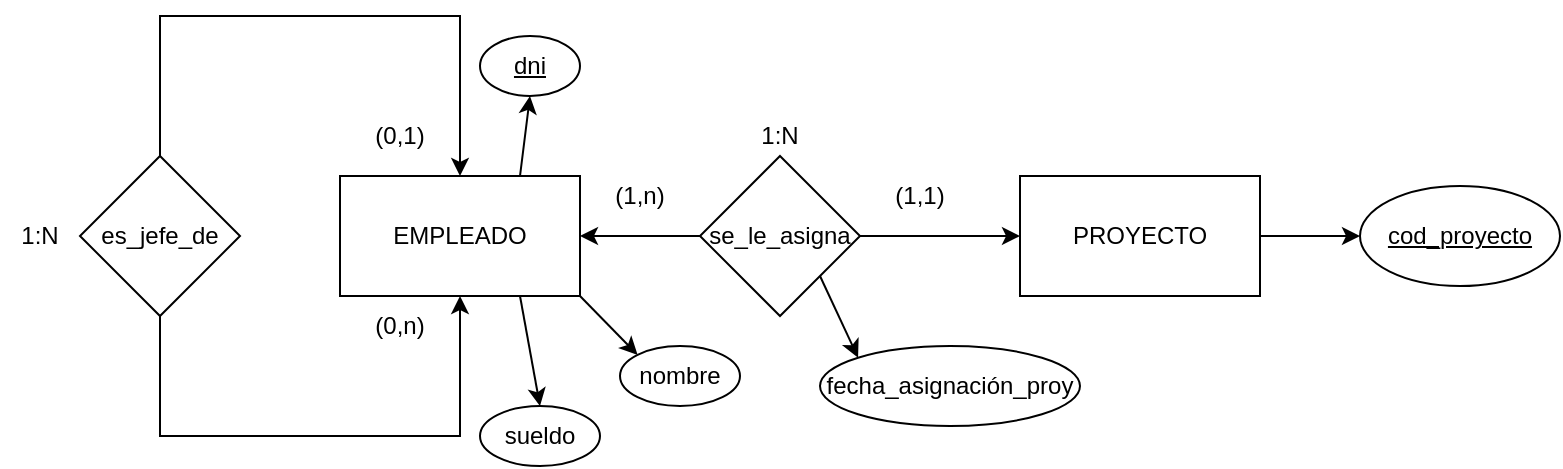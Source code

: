 <mxfile version="13.8.1" type="device"><diagram id="3Z-93IsC7EyJF_s9rUoQ" name="Page-1"><mxGraphModel dx="1038" dy="548" grid="1" gridSize="10" guides="1" tooltips="1" connect="1" arrows="1" fold="1" page="1" pageScale="1" pageWidth="827" pageHeight="1169" math="0" shadow="0"><root><mxCell id="0"/><mxCell id="1" parent="0"/><mxCell id="hGQYYjlp1CMou481D5m--1" value="PROYECTO" style="rounded=0;whiteSpace=wrap;html=1;" vertex="1" parent="1"><mxGeometry x="540" y="240" width="120" height="60" as="geometry"/></mxCell><mxCell id="hGQYYjlp1CMou481D5m--2" value="EMPLEADO" style="rounded=0;whiteSpace=wrap;html=1;" vertex="1" parent="1"><mxGeometry x="200" y="240" width="120" height="60" as="geometry"/></mxCell><mxCell id="hGQYYjlp1CMou481D5m--3" value="se_le_asigna" style="rhombus;whiteSpace=wrap;html=1;" vertex="1" parent="1"><mxGeometry x="380" y="230" width="80" height="80" as="geometry"/></mxCell><mxCell id="hGQYYjlp1CMou481D5m--4" value="" style="endArrow=classic;html=1;exitX=1;exitY=0.5;exitDx=0;exitDy=0;entryX=0;entryY=0.5;entryDx=0;entryDy=0;" edge="1" parent="1" source="hGQYYjlp1CMou481D5m--3" target="hGQYYjlp1CMou481D5m--1"><mxGeometry width="50" height="50" relative="1" as="geometry"><mxPoint x="390" y="310" as="sourcePoint"/><mxPoint x="520" y="240" as="targetPoint"/></mxGeometry></mxCell><mxCell id="hGQYYjlp1CMou481D5m--5" value="" style="endArrow=classic;html=1;exitX=0;exitY=0.5;exitDx=0;exitDy=0;entryX=1;entryY=0.5;entryDx=0;entryDy=0;" edge="1" parent="1" source="hGQYYjlp1CMou481D5m--3" target="hGQYYjlp1CMou481D5m--2"><mxGeometry width="50" height="50" relative="1" as="geometry"><mxPoint x="390" y="310" as="sourcePoint"/><mxPoint x="440" y="260" as="targetPoint"/></mxGeometry></mxCell><mxCell id="hGQYYjlp1CMou481D5m--8" style="edgeStyle=orthogonalEdgeStyle;rounded=0;orthogonalLoop=1;jettySize=auto;html=1;exitX=0.5;exitY=1;exitDx=0;exitDy=0;entryX=0.5;entryY=1;entryDx=0;entryDy=0;" edge="1" parent="1" source="hGQYYjlp1CMou481D5m--6" target="hGQYYjlp1CMou481D5m--2"><mxGeometry relative="1" as="geometry"><mxPoint x="260" y="360" as="targetPoint"/><Array as="points"><mxPoint x="110" y="370"/><mxPoint x="260" y="370"/></Array></mxGeometry></mxCell><mxCell id="hGQYYjlp1CMou481D5m--11" style="edgeStyle=orthogonalEdgeStyle;rounded=0;orthogonalLoop=1;jettySize=auto;html=1;exitX=0.5;exitY=0;exitDx=0;exitDy=0;entryX=0.5;entryY=0;entryDx=0;entryDy=0;" edge="1" parent="1" source="hGQYYjlp1CMou481D5m--6" target="hGQYYjlp1CMou481D5m--2"><mxGeometry relative="1" as="geometry"><Array as="points"><mxPoint x="110" y="160"/><mxPoint x="260" y="160"/></Array></mxGeometry></mxCell><mxCell id="hGQYYjlp1CMou481D5m--6" value="es_jefe_de" style="rhombus;whiteSpace=wrap;html=1;" vertex="1" parent="1"><mxGeometry x="70" y="230" width="80" height="80" as="geometry"/></mxCell><mxCell id="hGQYYjlp1CMou481D5m--12" value="&lt;u&gt;dni&lt;/u&gt;" style="ellipse;whiteSpace=wrap;html=1;" vertex="1" parent="1"><mxGeometry x="270" y="170" width="50" height="30" as="geometry"/></mxCell><mxCell id="hGQYYjlp1CMou481D5m--13" value="nombre" style="ellipse;whiteSpace=wrap;html=1;" vertex="1" parent="1"><mxGeometry x="340" y="325" width="60" height="30" as="geometry"/></mxCell><mxCell id="hGQYYjlp1CMou481D5m--14" value="sueldo" style="ellipse;whiteSpace=wrap;html=1;" vertex="1" parent="1"><mxGeometry x="270" y="355" width="60" height="30" as="geometry"/></mxCell><mxCell id="hGQYYjlp1CMou481D5m--15" value="" style="endArrow=classic;html=1;exitX=0.75;exitY=0;exitDx=0;exitDy=0;entryX=0.5;entryY=1;entryDx=0;entryDy=0;" edge="1" parent="1" source="hGQYYjlp1CMou481D5m--2" target="hGQYYjlp1CMou481D5m--12"><mxGeometry width="50" height="50" relative="1" as="geometry"><mxPoint x="390" y="310" as="sourcePoint"/><mxPoint x="440" y="260" as="targetPoint"/></mxGeometry></mxCell><mxCell id="hGQYYjlp1CMou481D5m--16" value="" style="endArrow=classic;html=1;exitX=1;exitY=1;exitDx=0;exitDy=0;entryX=0;entryY=0;entryDx=0;entryDy=0;" edge="1" parent="1" source="hGQYYjlp1CMou481D5m--2" target="hGQYYjlp1CMou481D5m--13"><mxGeometry width="50" height="50" relative="1" as="geometry"><mxPoint x="390" y="310" as="sourcePoint"/><mxPoint x="440" y="260" as="targetPoint"/></mxGeometry></mxCell><mxCell id="hGQYYjlp1CMou481D5m--17" value="" style="endArrow=classic;html=1;exitX=0.75;exitY=1;exitDx=0;exitDy=0;entryX=0.5;entryY=0;entryDx=0;entryDy=0;" edge="1" parent="1" source="hGQYYjlp1CMou481D5m--2" target="hGQYYjlp1CMou481D5m--14"><mxGeometry width="50" height="50" relative="1" as="geometry"><mxPoint x="390" y="310" as="sourcePoint"/><mxPoint x="440" y="260" as="targetPoint"/></mxGeometry></mxCell><mxCell id="hGQYYjlp1CMou481D5m--18" value="(0,n)" style="text;html=1;strokeColor=none;fillColor=none;align=center;verticalAlign=middle;whiteSpace=wrap;rounded=0;" vertex="1" parent="1"><mxGeometry x="210" y="305" width="40" height="20" as="geometry"/></mxCell><mxCell id="hGQYYjlp1CMou481D5m--19" value="(0,1)" style="text;html=1;strokeColor=none;fillColor=none;align=center;verticalAlign=middle;whiteSpace=wrap;rounded=0;" vertex="1" parent="1"><mxGeometry x="210" y="210" width="40" height="20" as="geometry"/></mxCell><mxCell id="hGQYYjlp1CMou481D5m--20" value="1:N" style="text;html=1;strokeColor=none;fillColor=none;align=center;verticalAlign=middle;whiteSpace=wrap;rounded=0;" vertex="1" parent="1"><mxGeometry x="30" y="260" width="40" height="20" as="geometry"/></mxCell><mxCell id="hGQYYjlp1CMou481D5m--21" value="(1,1)" style="text;html=1;strokeColor=none;fillColor=none;align=center;verticalAlign=middle;whiteSpace=wrap;rounded=0;" vertex="1" parent="1"><mxGeometry x="470" y="240" width="40" height="20" as="geometry"/></mxCell><mxCell id="hGQYYjlp1CMou481D5m--22" value="(1,n)" style="text;html=1;strokeColor=none;fillColor=none;align=center;verticalAlign=middle;whiteSpace=wrap;rounded=0;" vertex="1" parent="1"><mxGeometry x="330" y="240" width="40" height="20" as="geometry"/></mxCell><mxCell id="hGQYYjlp1CMou481D5m--23" value="1:N" style="text;html=1;strokeColor=none;fillColor=none;align=center;verticalAlign=middle;whiteSpace=wrap;rounded=0;" vertex="1" parent="1"><mxGeometry x="400" y="210" width="40" height="20" as="geometry"/></mxCell><mxCell id="hGQYYjlp1CMou481D5m--24" value="fecha_asignación_proy" style="ellipse;whiteSpace=wrap;html=1;" vertex="1" parent="1"><mxGeometry x="440" y="325" width="130" height="40" as="geometry"/></mxCell><mxCell id="hGQYYjlp1CMou481D5m--25" value="" style="endArrow=classic;html=1;exitX=1;exitY=1;exitDx=0;exitDy=0;entryX=0;entryY=0;entryDx=0;entryDy=0;" edge="1" parent="1" source="hGQYYjlp1CMou481D5m--3" target="hGQYYjlp1CMou481D5m--24"><mxGeometry width="50" height="50" relative="1" as="geometry"><mxPoint x="390" y="310" as="sourcePoint"/><mxPoint x="440" y="260" as="targetPoint"/></mxGeometry></mxCell><mxCell id="hGQYYjlp1CMou481D5m--27" value="" style="endArrow=classic;html=1;exitX=1;exitY=0.5;exitDx=0;exitDy=0;entryX=0;entryY=0.5;entryDx=0;entryDy=0;" edge="1" parent="1" source="hGQYYjlp1CMou481D5m--1" target="hGQYYjlp1CMou481D5m--29"><mxGeometry width="50" height="50" relative="1" as="geometry"><mxPoint x="390" y="310" as="sourcePoint"/><mxPoint x="730" y="270" as="targetPoint"/></mxGeometry></mxCell><mxCell id="hGQYYjlp1CMou481D5m--29" value="&lt;u&gt;cod_proyecto&lt;/u&gt;" style="ellipse;whiteSpace=wrap;html=1;" vertex="1" parent="1"><mxGeometry x="710" y="245" width="100" height="50" as="geometry"/></mxCell></root></mxGraphModel></diagram></mxfile>